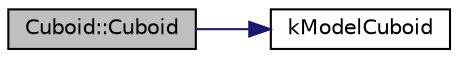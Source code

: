 digraph "Cuboid::Cuboid"
{
  edge [fontname="Helvetica",fontsize="10",labelfontname="Helvetica",labelfontsize="10"];
  node [fontname="Helvetica",fontsize="10",shape=record];
  rankdir="LR";
  Node0 [label="Cuboid::Cuboid",height=0.2,width=0.4,color="black", fillcolor="grey75", style="filled", fontcolor="black"];
  Node0 -> Node1 [color="midnightblue",fontsize="10",style="solid",fontname="Helvetica"];
  Node1 [label="kModelCuboid",height=0.2,width=0.4,color="black", fillcolor="white", style="filled",URL="$_cuboid_8hh.html#a2b601695c856df1dba076401f4eae623"];
}
